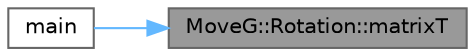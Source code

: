 digraph "MoveG::Rotation::matrixT"
{
 // INTERACTIVE_SVG=YES
 // LATEX_PDF_SIZE
  bgcolor="transparent";
  edge [fontname=Helvetica,fontsize=10,labelfontname=Helvetica,labelfontsize=10];
  node [fontname=Helvetica,fontsize=10,shape=box,height=0.2,width=0.4];
  rankdir="RL";
  Node1 [id="Node000001",label="MoveG::Rotation::matrixT",height=0.2,width=0.4,color="gray40", fillcolor="grey60", style="filled", fontcolor="black",tooltip="Calculates the T matrix."];
  Node1 -> Node2 [id="edge1_Node000001_Node000002",dir="back",color="steelblue1",style="solid",tooltip=" "];
  Node2 [id="Node000002",label="main",height=0.2,width=0.4,color="grey40", fillcolor="white", style="filled",URL="$rotation__example_8cpp.html#ae66f6b31b5ad750f1fe042a706a4e3d4",tooltip=" "];
}
